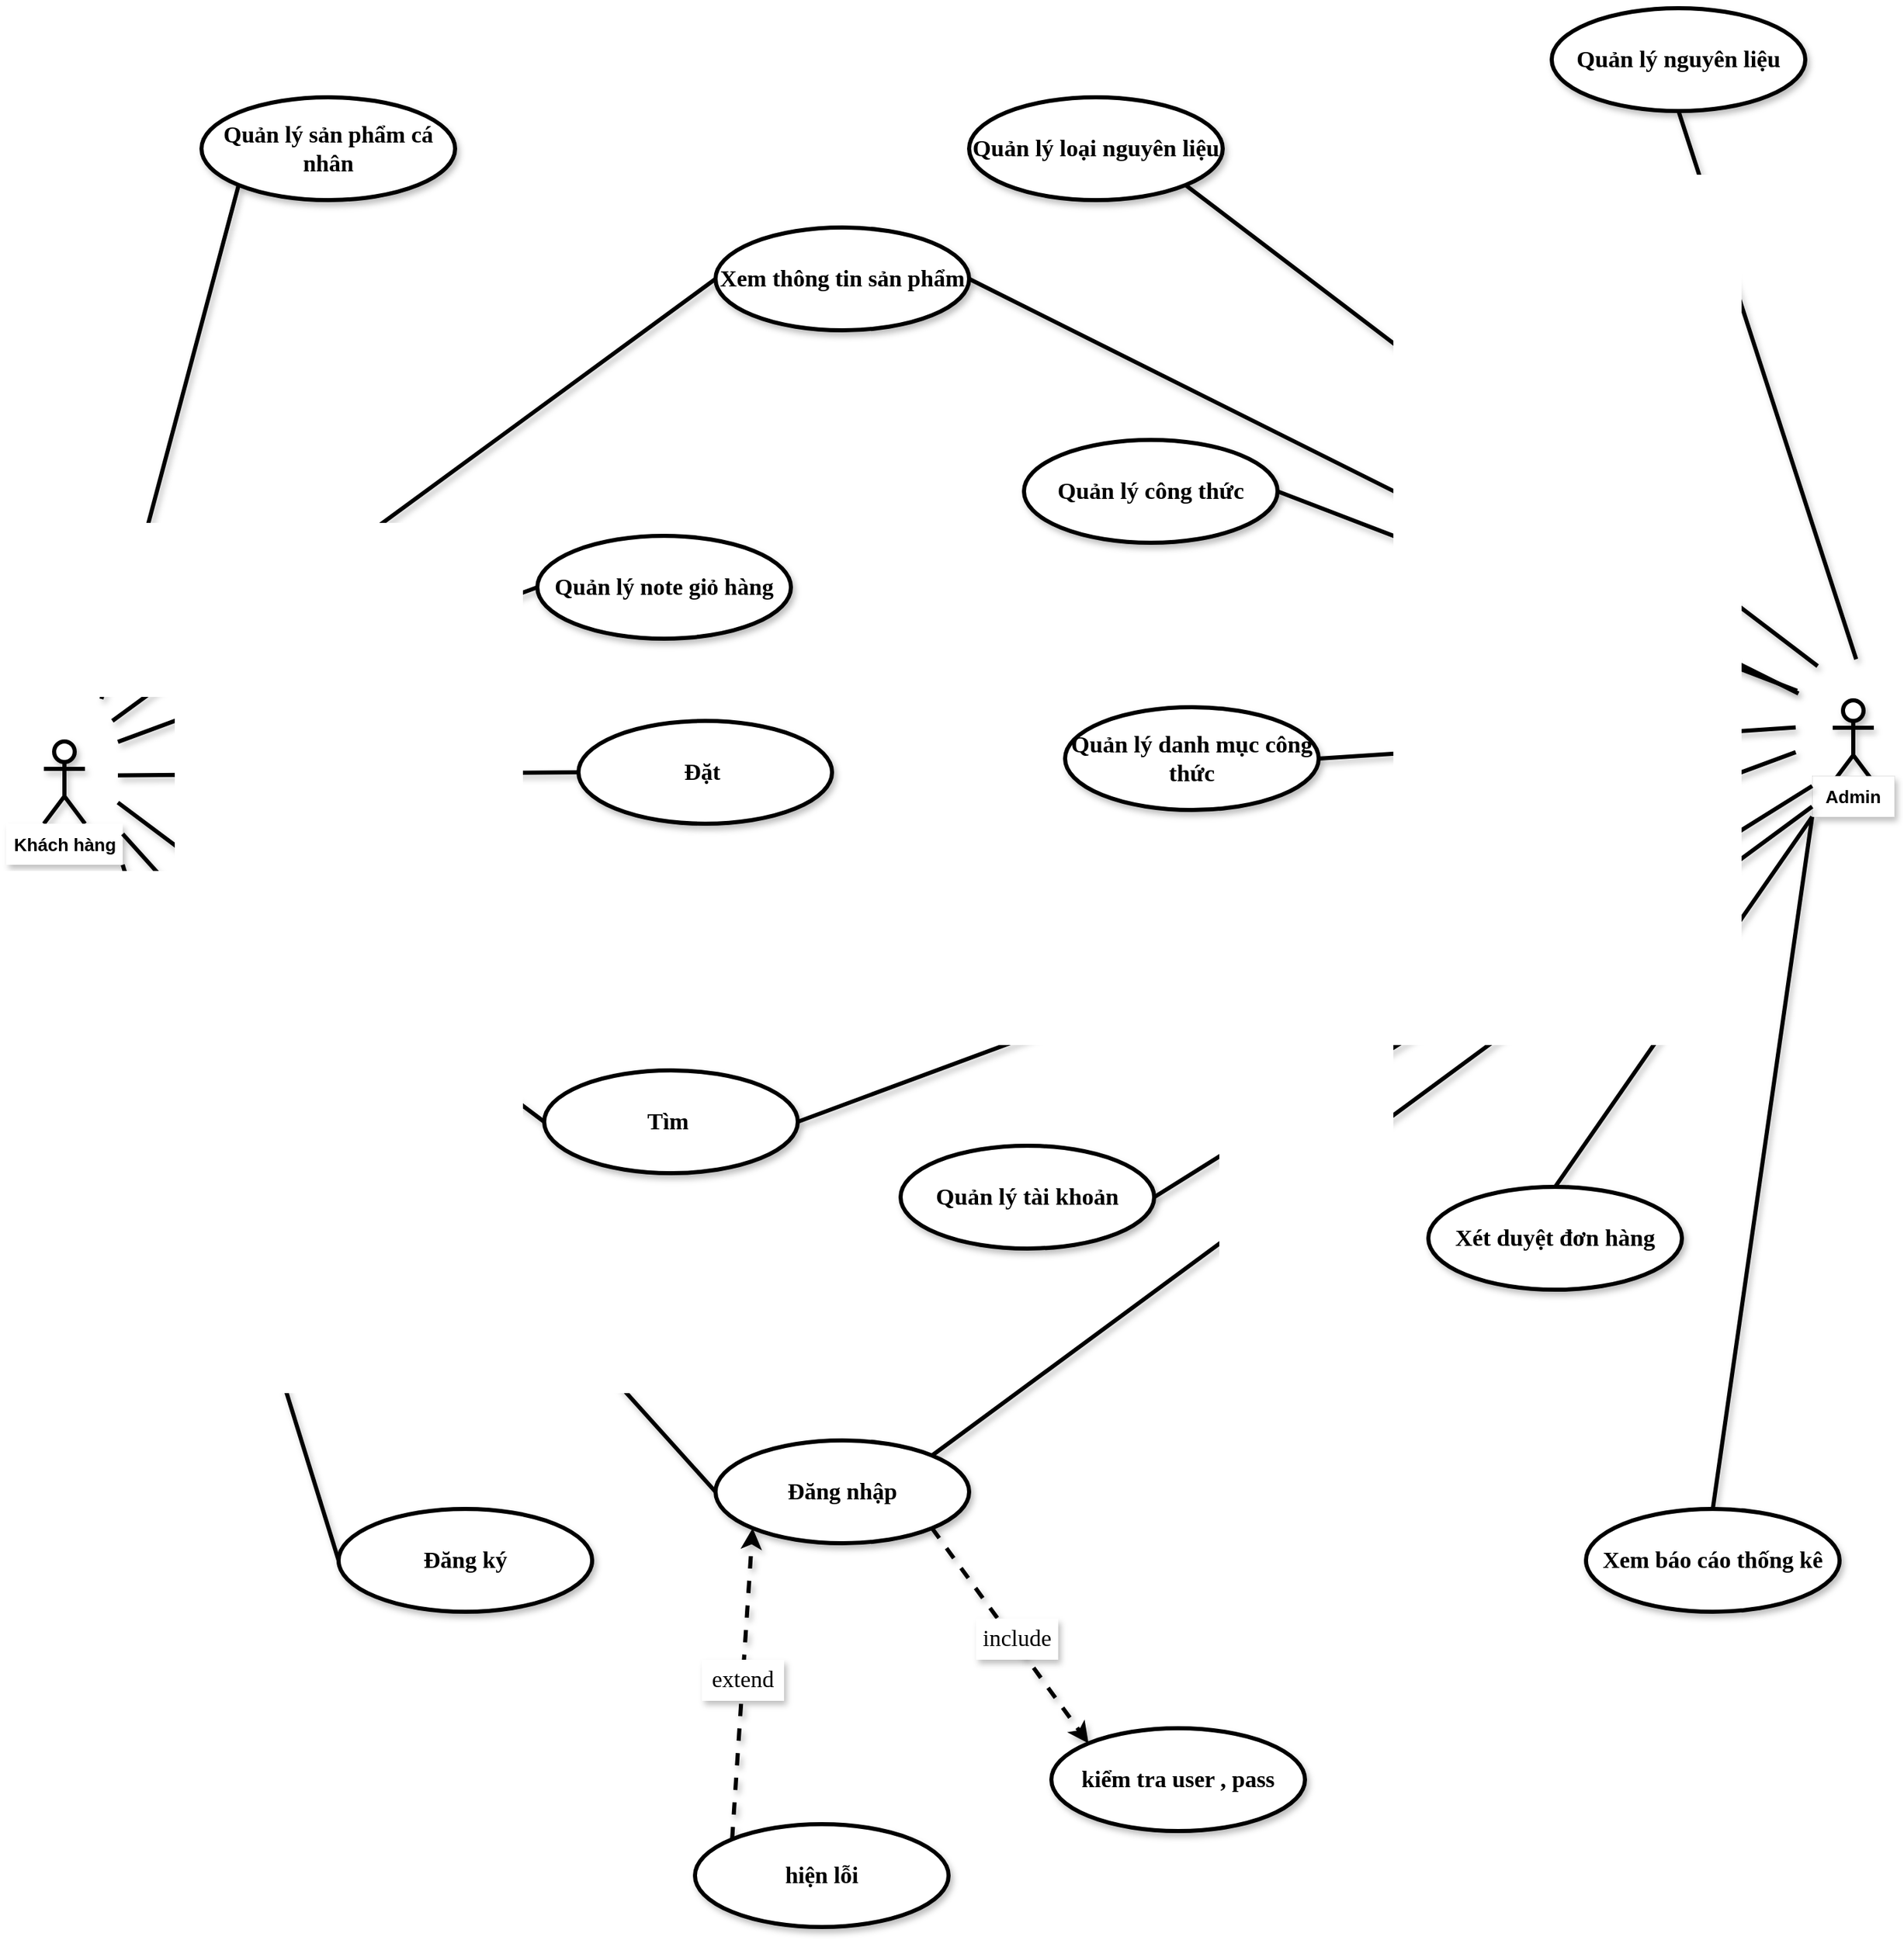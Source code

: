 <mxfile version="19.0.3" type="device"><diagram id="8lL70AMn5T4ZcIzXcTYy" name="Trang-1"><mxGraphModel dx="3142" dy="2148" grid="1" gridSize="5" guides="1" tooltips="1" connect="1" arrows="1" fold="1" page="1" pageScale="1" pageWidth="1100" pageHeight="850" background="none" math="0" shadow="0"><root><mxCell id="0"/><mxCell id="1" parent="0"/><mxCell id="1I2ee11h4pu5BdLgu30u-12" value="Actor" style="shape=umlActor;verticalLabelPosition=bottom;verticalAlign=top;html=1;outlineConnect=0;gradientColor=#ffffff;shadow=1;sketch=0;strokeWidth=3;perimeterSpacing=3;points=[[0.7,1,0,0,51],[1,0,0,9,-28],[1,0,0,17,-12],[1,0.05,0,21,0],[1,0.42,0,21,0],[1,0.72,0,21,0],[1,1,0,3,36],[1,1,0,15,13]];" vertex="1" parent="1"><mxGeometry x="-55" y="460" width="30" height="60" as="geometry"/></mxCell><mxCell id="1I2ee11h4pu5BdLgu30u-13" value="Actor" style="shape=umlActor;verticalLabelPosition=bottom;verticalAlign=top;html=1;outlineConnect=0;shadow=1;sketch=0;strokeWidth=3;fillColor=#FFFFFF;gradientColor=#ffffff;points=[[0,0,0,-26,-7],[0,0,0,-11,-25],[0,0.33,0,-27,0],[0,0.63,0,-27,0],[0,1,0,-20,3],[0,1,0,-14,19],[0,1,0,-11,31],[0.57,0,0,0,-30]];" vertex="1" parent="1"><mxGeometry x="1250" y="430" width="30" height="60" as="geometry"/></mxCell><mxCell id="1I2ee11h4pu5BdLgu30u-14" value="&lt;span style=&quot;font-size: 13px;&quot;&gt;&lt;b&gt;Khách hàng&lt;/b&gt;&lt;/span&gt;" style="text;html=1;align=center;verticalAlign=middle;whiteSpace=wrap;rounded=0;shadow=1;sketch=0;fillColor=default;" vertex="1" parent="1"><mxGeometry x="-82.5" y="520" width="85" height="30" as="geometry"/></mxCell><mxCell id="1I2ee11h4pu5BdLgu30u-15" value="Admin" style="text;html=1;strokeColor=default;fillColor=default;align=center;verticalAlign=middle;whiteSpace=wrap;rounded=0;shadow=1;sketch=0;fontSize=13;strokeWidth=0;gradientColor=#ffffff;fontStyle=1" vertex="1" parent="1"><mxGeometry x="1235" y="485" width="60" height="30" as="geometry"/></mxCell><mxCell id="1I2ee11h4pu5BdLgu30u-26" style="edgeStyle=none;rounded=0;orthogonalLoop=1;jettySize=auto;html=1;exitX=0;exitY=0.5;exitDx=0;exitDy=0;fontFamily=Times New Roman;fontSize=13;strokeWidth=3;shadow=1;spacing=1;endArrow=none;endFill=0;entryX=1;entryY=0.72;entryDx=21;entryDy=0;entryPerimeter=0;" edge="1" parent="1" source="1I2ee11h4pu5BdLgu30u-18" target="1I2ee11h4pu5BdLgu30u-12"><mxGeometry relative="1" as="geometry"><mxPoint x="45" y="515" as="targetPoint"/><Array as="points"/></mxGeometry></mxCell><mxCell id="1I2ee11h4pu5BdLgu30u-54" style="edgeStyle=none;rounded=0;orthogonalLoop=1;jettySize=auto;html=1;exitX=1;exitY=0.5;exitDx=0;exitDy=0;shadow=1;fontFamily=Times New Roman;fontSize=17;endArrow=none;endFill=0;strokeWidth=3;entryX=0;entryY=0.63;entryDx=-27;entryDy=0;entryPerimeter=0;" edge="1" parent="1" source="1I2ee11h4pu5BdLgu30u-18" target="1I2ee11h4pu5BdLgu30u-13"><mxGeometry relative="1" as="geometry"><mxPoint x="940" y="535.0" as="targetPoint"/></mxGeometry></mxCell><mxCell id="1I2ee11h4pu5BdLgu30u-18" value="Tìm&amp;nbsp;" style="ellipse;whiteSpace=wrap;html=1;align=center;newEdgeStyle={&quot;edgeStyle&quot;:&quot;entityRelationEdgeStyle&quot;,&quot;startArrow&quot;:&quot;none&quot;,&quot;endArrow&quot;:&quot;none&quot;,&quot;segment&quot;:10,&quot;curved&quot;:1};treeFolding=1;treeMoving=1;shadow=1;sketch=0;fontFamily=Times New Roman;fontSize=17;strokeColor=default;strokeWidth=3;fillColor=default;gradientColor=#ffffff;fontStyle=1" vertex="1" parent="1"><mxGeometry x="310" y="700" width="185" height="75" as="geometry"/></mxCell><mxCell id="1I2ee11h4pu5BdLgu30u-44" style="edgeStyle=none;rounded=0;orthogonalLoop=1;jettySize=auto;html=1;exitX=0;exitY=0.5;exitDx=0;exitDy=0;shadow=1;fontFamily=Times New Roman;fontSize=17;endArrow=none;endFill=0;strokeWidth=3;entryX=1;entryY=1;entryDx=0;entryDy=0;" edge="1" parent="1" source="1I2ee11h4pu5BdLgu30u-21" target="1I2ee11h4pu5BdLgu30u-14"><mxGeometry relative="1" as="geometry"><mxPoint x="75" y="565.0" as="targetPoint"/></mxGeometry></mxCell><mxCell id="1I2ee11h4pu5BdLgu30u-21" value="Đăng ký" style="ellipse;whiteSpace=wrap;html=1;align=center;newEdgeStyle={&quot;edgeStyle&quot;:&quot;entityRelationEdgeStyle&quot;,&quot;startArrow&quot;:&quot;none&quot;,&quot;endArrow&quot;:&quot;none&quot;,&quot;segment&quot;:10,&quot;curved&quot;:1};treeFolding=1;treeMoving=1;shadow=1;sketch=0;fontFamily=Times New Roman;fontSize=17;strokeColor=default;strokeWidth=3;fillColor=default;gradientColor=#ffffff;fontStyle=1" vertex="1" parent="1"><mxGeometry x="160" y="1020" width="185" height="75" as="geometry"/></mxCell><mxCell id="1I2ee11h4pu5BdLgu30u-27" style="edgeStyle=none;rounded=0;orthogonalLoop=1;jettySize=auto;html=1;exitX=0;exitY=0.5;exitDx=0;exitDy=0;shadow=1;fontFamily=Times New Roman;fontSize=13;endArrow=none;endFill=0;strokeWidth=3;entryX=1;entryY=0.42;entryDx=21;entryDy=0;entryPerimeter=0;" edge="1" parent="1" source="1I2ee11h4pu5BdLgu30u-22" target="1I2ee11h4pu5BdLgu30u-12"><mxGeometry relative="1" as="geometry"><mxPoint x="70" y="490" as="targetPoint"/></mxGeometry></mxCell><mxCell id="1I2ee11h4pu5BdLgu30u-22" value="Đặt&amp;nbsp;" style="ellipse;whiteSpace=wrap;html=1;align=center;newEdgeStyle={&quot;edgeStyle&quot;:&quot;entityRelationEdgeStyle&quot;,&quot;startArrow&quot;:&quot;none&quot;,&quot;endArrow&quot;:&quot;none&quot;,&quot;segment&quot;:10,&quot;curved&quot;:1};treeFolding=1;treeMoving=1;shadow=1;sketch=0;fontFamily=Times New Roman;fontSize=17;strokeColor=default;strokeWidth=3;fillColor=default;gradientColor=#ffffff;fontStyle=1" vertex="1" parent="1"><mxGeometry x="335" y="445" width="185" height="75" as="geometry"/></mxCell><mxCell id="1I2ee11h4pu5BdLgu30u-43" style="edgeStyle=none;rounded=0;orthogonalLoop=1;jettySize=auto;html=1;exitX=0;exitY=0.5;exitDx=0;exitDy=0;shadow=1;fontFamily=Times New Roman;fontSize=17;endArrow=none;endFill=0;strokeWidth=3;entryX=1;entryY=0.05;entryDx=21;entryDy=0;entryPerimeter=0;" edge="1" parent="1" source="1I2ee11h4pu5BdLgu30u-23" target="1I2ee11h4pu5BdLgu30u-12"><mxGeometry relative="1" as="geometry"><mxPoint x="75" y="465.0" as="targetPoint"/></mxGeometry></mxCell><mxCell id="1I2ee11h4pu5BdLgu30u-23" value="Quản lý note giỏ hàng" style="ellipse;whiteSpace=wrap;html=1;align=center;newEdgeStyle={&quot;edgeStyle&quot;:&quot;entityRelationEdgeStyle&quot;,&quot;startArrow&quot;:&quot;none&quot;,&quot;endArrow&quot;:&quot;none&quot;,&quot;segment&quot;:10,&quot;curved&quot;:1};treeFolding=1;treeMoving=1;shadow=1;sketch=0;fontFamily=Times New Roman;fontSize=17;strokeColor=default;strokeWidth=3;fillColor=default;gradientColor=#ffffff;fontStyle=1" vertex="1" parent="1"><mxGeometry x="305" y="310" width="185" height="75" as="geometry"/></mxCell><mxCell id="1I2ee11h4pu5BdLgu30u-42" style="edgeStyle=none;rounded=0;orthogonalLoop=1;jettySize=auto;html=1;exitX=0;exitY=0.5;exitDx=0;exitDy=0;entryX=1;entryY=0;entryDx=17;entryDy=-12;entryPerimeter=0;shadow=1;fontFamily=Times New Roman;fontSize=17;endArrow=none;endFill=0;strokeWidth=3;" edge="1" parent="1" source="1I2ee11h4pu5BdLgu30u-24" target="1I2ee11h4pu5BdLgu30u-12"><mxGeometry relative="1" as="geometry"/></mxCell><mxCell id="1I2ee11h4pu5BdLgu30u-68" style="edgeStyle=none;rounded=0;orthogonalLoop=1;jettySize=auto;html=1;exitX=1;exitY=0.5;exitDx=0;exitDy=0;shadow=1;fontFamily=Times New Roman;fontSize=17;endArrow=none;endFill=0;strokeWidth=3;startArrow=none;startFill=0;" edge="1" parent="1" source="1I2ee11h4pu5BdLgu30u-24"><mxGeometry relative="1" as="geometry"><mxPoint x="1225" y="425" as="targetPoint"/></mxGeometry></mxCell><mxCell id="1I2ee11h4pu5BdLgu30u-24" value="Xem thông tin sản phẩm" style="ellipse;whiteSpace=wrap;html=1;align=center;newEdgeStyle={&quot;edgeStyle&quot;:&quot;entityRelationEdgeStyle&quot;,&quot;startArrow&quot;:&quot;none&quot;,&quot;endArrow&quot;:&quot;none&quot;,&quot;segment&quot;:10,&quot;curved&quot;:1};treeFolding=1;treeMoving=1;shadow=1;sketch=0;fontFamily=Times New Roman;fontSize=17;strokeColor=default;strokeWidth=3;fillColor=default;gradientColor=#ffffff;fontStyle=1" vertex="1" parent="1"><mxGeometry x="435" y="85" width="185" height="75" as="geometry"/></mxCell><mxCell id="1I2ee11h4pu5BdLgu30u-41" style="edgeStyle=none;rounded=0;orthogonalLoop=1;jettySize=auto;html=1;exitX=0;exitY=1;exitDx=0;exitDy=0;shadow=1;fontFamily=Times New Roman;fontSize=17;endArrow=none;endFill=0;strokeWidth=3;entryX=1;entryY=0;entryDx=9;entryDy=-28;entryPerimeter=0;" edge="1" parent="1" source="1I2ee11h4pu5BdLgu30u-25" target="1I2ee11h4pu5BdLgu30u-12"><mxGeometry relative="1" as="geometry"><mxPoint x="60" y="435" as="targetPoint"/></mxGeometry></mxCell><mxCell id="1I2ee11h4pu5BdLgu30u-25" value="Quản lý sản phẩm cá nhân" style="ellipse;whiteSpace=wrap;html=1;align=center;newEdgeStyle={&quot;edgeStyle&quot;:&quot;entityRelationEdgeStyle&quot;,&quot;startArrow&quot;:&quot;none&quot;,&quot;endArrow&quot;:&quot;none&quot;,&quot;segment&quot;:10,&quot;curved&quot;:1};treeFolding=1;treeMoving=1;shadow=1;sketch=0;fontFamily=Times New Roman;fontSize=17;strokeColor=default;strokeWidth=3;fillColor=default;gradientColor=#ffffff;fontStyle=1" vertex="1" parent="1"><mxGeometry x="60" y="-10" width="185" height="75" as="geometry"/></mxCell><mxCell id="1I2ee11h4pu5BdLgu30u-50" style="edgeStyle=none;rounded=0;orthogonalLoop=1;jettySize=auto;html=1;exitX=0.5;exitY=0;exitDx=0;exitDy=0;shadow=1;fontFamily=Times New Roman;fontSize=17;endArrow=none;endFill=0;strokeWidth=3;entryX=0;entryY=1;entryDx=0;entryDy=0;" edge="1" parent="1" source="1I2ee11h4pu5BdLgu30u-33" target="1I2ee11h4pu5BdLgu30u-15"><mxGeometry relative="1" as="geometry"><mxPoint x="980" y="570.0" as="targetPoint"/></mxGeometry></mxCell><mxCell id="1I2ee11h4pu5BdLgu30u-33" value="&lt;span style=&quot;font-size:13.0pt;line-height:&lt;br/&gt;115%;font-family:&amp;quot;Times New Roman&amp;quot;,serif;mso-fareast-font-family:Calibri;&lt;br/&gt;mso-fareast-theme-font:minor-latin;mso-bidi-theme-font:minor-bidi;mso-ansi-language:&lt;br/&gt;VI;mso-fareast-language:EN-US;mso-bidi-language:AR-SA;mso-bidi-font-weight:&lt;br/&gt;bold&quot; lang=&quot;VI&quot;&gt;Xét duyệt đơn hàng&lt;/span&gt;" style="ellipse;whiteSpace=wrap;html=1;align=center;newEdgeStyle={&quot;edgeStyle&quot;:&quot;entityRelationEdgeStyle&quot;,&quot;startArrow&quot;:&quot;none&quot;,&quot;endArrow&quot;:&quot;none&quot;,&quot;segment&quot;:10,&quot;curved&quot;:1};treeFolding=1;treeMoving=1;shadow=1;sketch=0;fontFamily=Times New Roman;fontSize=17;strokeColor=default;strokeWidth=3;fillColor=default;gradientColor=#ffffff;fontStyle=1" vertex="1" parent="1"><mxGeometry x="955" y="785" width="185" height="75" as="geometry"/></mxCell><mxCell id="1I2ee11h4pu5BdLgu30u-48" style="edgeStyle=none;rounded=0;orthogonalLoop=1;jettySize=auto;html=1;exitX=0.5;exitY=1;exitDx=0;exitDy=0;shadow=1;fontFamily=Times New Roman;fontSize=17;endArrow=none;endFill=0;strokeWidth=3;entryX=0.57;entryY=0;entryDx=0;entryDy=-30;entryPerimeter=0;" edge="1" parent="1" source="1I2ee11h4pu5BdLgu30u-34" target="1I2ee11h4pu5BdLgu30u-13"><mxGeometry relative="1" as="geometry"><mxPoint x="1000" y="430" as="targetPoint"/></mxGeometry></mxCell><mxCell id="1I2ee11h4pu5BdLgu30u-34" value="&lt;span style=&quot;font-size:13.0pt;line-height:115%;&lt;br/&gt;font-family:&amp;quot;Times New Roman&amp;quot;,serif;mso-fareast-font-family:Calibri;mso-fareast-theme-font:&lt;br/&gt;minor-latin;mso-bidi-theme-font:minor-bidi;mso-ansi-language:EN-US;mso-fareast-language:&lt;br/&gt;EN-US;mso-bidi-language:AR-SA;mso-bidi-font-weight:bold&quot;&gt;Quản&lt;/span&gt;&lt;span style=&quot;font-size:13.0pt;line-height:115%;font-family:&amp;quot;Times New Roman&amp;quot;,serif;&lt;br/&gt;mso-fareast-font-family:Calibri;mso-fareast-theme-font:minor-latin;mso-bidi-theme-font:&lt;br/&gt;minor-bidi;mso-ansi-language:VI;mso-fareast-language:EN-US;mso-bidi-language:&lt;br/&gt;AR-SA;mso-bidi-font-weight:bold&quot; lang=&quot;VI&quot;&gt; lý nguyên liệu&lt;/span&gt;" style="ellipse;whiteSpace=wrap;html=1;align=center;newEdgeStyle={&quot;edgeStyle&quot;:&quot;entityRelationEdgeStyle&quot;,&quot;startArrow&quot;:&quot;none&quot;,&quot;endArrow&quot;:&quot;none&quot;,&quot;segment&quot;:10,&quot;curved&quot;:1};treeFolding=1;treeMoving=1;shadow=1;sketch=0;fontFamily=Times New Roman;fontSize=17;strokeColor=default;strokeWidth=3;fillColor=default;gradientColor=#ffffff;fontStyle=1" vertex="1" parent="1"><mxGeometry x="1045" y="-75" width="185" height="75" as="geometry"/></mxCell><mxCell id="1I2ee11h4pu5BdLgu30u-47" style="edgeStyle=none;rounded=0;orthogonalLoop=1;jettySize=auto;html=1;exitX=1;exitY=1;exitDx=0;exitDy=0;shadow=1;fontFamily=Times New Roman;fontSize=17;endArrow=none;endFill=0;strokeWidth=3;entryX=0;entryY=0;entryDx=-11;entryDy=-25;entryPerimeter=0;" edge="1" parent="1" source="1I2ee11h4pu5BdLgu30u-35" target="1I2ee11h4pu5BdLgu30u-13"><mxGeometry relative="1" as="geometry"><mxPoint x="975" y="440" as="targetPoint"/></mxGeometry></mxCell><mxCell id="1I2ee11h4pu5BdLgu30u-35" value="&lt;span style=&quot;font-size:13.0pt;line-height:115%;&lt;br/&gt;font-family:&amp;quot;Times New Roman&amp;quot;,serif;mso-fareast-font-family:Calibri;mso-fareast-theme-font:&lt;br/&gt;minor-latin;mso-bidi-theme-font:minor-bidi;mso-ansi-language:EN-US;mso-fareast-language:&lt;br/&gt;EN-US;mso-bidi-language:AR-SA;mso-bidi-font-weight:bold&quot;&gt;Quản&lt;/span&gt;&lt;span style=&quot;font-size:13.0pt;line-height:115%;font-family:&amp;quot;Times New Roman&amp;quot;,serif;&lt;br/&gt;mso-fareast-font-family:Calibri;mso-fareast-theme-font:minor-latin;mso-bidi-theme-font:&lt;br/&gt;minor-bidi;mso-ansi-language:VI;mso-fareast-language:EN-US;mso-bidi-language:&lt;br/&gt;AR-SA;mso-bidi-font-weight:bold&quot; lang=&quot;VI&quot;&gt; lý loại nguyên liệu&lt;/span&gt;" style="ellipse;whiteSpace=wrap;html=1;align=center;newEdgeStyle={&quot;edgeStyle&quot;:&quot;entityRelationEdgeStyle&quot;,&quot;startArrow&quot;:&quot;none&quot;,&quot;endArrow&quot;:&quot;none&quot;,&quot;segment&quot;:10,&quot;curved&quot;:1};treeFolding=1;treeMoving=1;shadow=1;sketch=0;fontFamily=Times New Roman;fontSize=17;strokeColor=default;strokeWidth=3;fillColor=default;gradientColor=#ffffff;fontStyle=1" vertex="1" parent="1"><mxGeometry x="620" y="-10" width="185" height="75" as="geometry"/></mxCell><mxCell id="1I2ee11h4pu5BdLgu30u-46" style="edgeStyle=none;rounded=0;orthogonalLoop=1;jettySize=auto;html=1;exitX=1;exitY=0.5;exitDx=0;exitDy=0;shadow=1;fontFamily=Times New Roman;fontSize=17;endArrow=none;endFill=0;strokeWidth=3;entryX=0;entryY=0;entryDx=-26;entryDy=-7;entryPerimeter=0;" edge="1" parent="1" source="1I2ee11h4pu5BdLgu30u-36" target="1I2ee11h4pu5BdLgu30u-13"><mxGeometry relative="1" as="geometry"><mxPoint x="960" y="465.0" as="targetPoint"/></mxGeometry></mxCell><mxCell id="1I2ee11h4pu5BdLgu30u-36" value="&lt;span style=&quot;font-size:13.0pt;line-height:115%;&lt;br/&gt;font-family:&amp;quot;Times New Roman&amp;quot;,serif;mso-fareast-font-family:Calibri;mso-fareast-theme-font:&lt;br/&gt;minor-latin;mso-bidi-theme-font:minor-bidi;mso-ansi-language:EN-US;mso-fareast-language:&lt;br/&gt;EN-US;mso-bidi-language:AR-SA;mso-bidi-font-weight:bold&quot;&gt;Quản&lt;/span&gt;&lt;span style=&quot;font-size:13.0pt;line-height:115%;font-family:&amp;quot;Times New Roman&amp;quot;,serif;&lt;br/&gt;mso-fareast-font-family:Calibri;mso-fareast-theme-font:minor-latin;mso-bidi-theme-font:&lt;br/&gt;minor-bidi;mso-ansi-language:VI;mso-fareast-language:EN-US;mso-bidi-language:&lt;br/&gt;AR-SA;mso-bidi-font-weight:bold&quot; lang=&quot;VI&quot;&gt; lý công thức&lt;/span&gt;" style="ellipse;whiteSpace=wrap;html=1;align=center;newEdgeStyle={&quot;edgeStyle&quot;:&quot;entityRelationEdgeStyle&quot;,&quot;startArrow&quot;:&quot;none&quot;,&quot;endArrow&quot;:&quot;none&quot;,&quot;segment&quot;:10,&quot;curved&quot;:1};treeFolding=1;treeMoving=1;shadow=1;sketch=0;fontFamily=Times New Roman;fontSize=17;strokeColor=default;strokeWidth=3;fillColor=default;gradientColor=#ffffff;fontStyle=1" vertex="1" parent="1"><mxGeometry x="660" y="240" width="185" height="75" as="geometry"/></mxCell><mxCell id="1I2ee11h4pu5BdLgu30u-45" style="edgeStyle=none;rounded=0;orthogonalLoop=1;jettySize=auto;html=1;exitX=1;exitY=0.5;exitDx=0;exitDy=0;shadow=1;fontFamily=Times New Roman;fontSize=17;endArrow=none;endFill=0;strokeWidth=3;entryX=0;entryY=0.33;entryDx=-27;entryDy=0;entryPerimeter=0;" edge="1" parent="1" source="1I2ee11h4pu5BdLgu30u-37" target="1I2ee11h4pu5BdLgu30u-13"><mxGeometry relative="1" as="geometry"><mxPoint x="960" y="505.0" as="targetPoint"/></mxGeometry></mxCell><mxCell id="1I2ee11h4pu5BdLgu30u-37" value="&lt;span style=&quot;font-size:13.0pt;line-height:115%;&lt;br/&gt;font-family:&amp;quot;Times New Roman&amp;quot;,serif;mso-fareast-font-family:Calibri;mso-fareast-theme-font:&lt;br/&gt;minor-latin;mso-bidi-theme-font:minor-bidi;mso-ansi-language:EN-US;mso-fareast-language:&lt;br/&gt;EN-US;mso-bidi-language:AR-SA;mso-bidi-font-weight:bold&quot;&gt;Quản&lt;/span&gt;&lt;span style=&quot;font-size:13.0pt;line-height:115%;font-family:&amp;quot;Times New Roman&amp;quot;,serif;&lt;br/&gt;mso-fareast-font-family:Calibri;mso-fareast-theme-font:minor-latin;mso-bidi-theme-font:&lt;br/&gt;minor-bidi;mso-ansi-language:VI;mso-fareast-language:EN-US;mso-bidi-language:&lt;br/&gt;AR-SA;mso-bidi-font-weight:bold&quot; lang=&quot;VI&quot;&gt; lý danh mục công thức&lt;/span&gt;" style="ellipse;whiteSpace=wrap;html=1;align=center;newEdgeStyle={&quot;edgeStyle&quot;:&quot;entityRelationEdgeStyle&quot;,&quot;startArrow&quot;:&quot;none&quot;,&quot;endArrow&quot;:&quot;none&quot;,&quot;segment&quot;:10,&quot;curved&quot;:1};treeFolding=1;treeMoving=1;shadow=1;sketch=0;fontFamily=Times New Roman;fontSize=17;strokeColor=default;strokeWidth=3;fillColor=default;gradientColor=#ffffff;fontStyle=1" vertex="1" parent="1"><mxGeometry x="690" y="435" width="185" height="75" as="geometry"/></mxCell><mxCell id="1I2ee11h4pu5BdLgu30u-49" style="edgeStyle=none;rounded=0;orthogonalLoop=1;jettySize=auto;html=1;exitX=1;exitY=0.5;exitDx=0;exitDy=0;shadow=1;fontFamily=Times New Roman;fontSize=17;endArrow=none;endFill=0;strokeWidth=3;entryX=0;entryY=0.25;entryDx=0;entryDy=0;" edge="1" parent="1" source="1I2ee11h4pu5BdLgu30u-38" target="1I2ee11h4pu5BdLgu30u-15"><mxGeometry relative="1" as="geometry"><mxPoint x="955" y="545.0" as="targetPoint"/></mxGeometry></mxCell><mxCell id="1I2ee11h4pu5BdLgu30u-38" value="&lt;span style=&quot;font-size:13.0pt;line-height:115%;&lt;br/&gt;font-family:&amp;quot;Times New Roman&amp;quot;,serif;mso-fareast-font-family:Calibri;mso-fareast-theme-font:&lt;br/&gt;minor-latin;mso-bidi-theme-font:minor-bidi;mso-ansi-language:EN-US;mso-fareast-language:&lt;br/&gt;EN-US;mso-bidi-language:AR-SA;mso-bidi-font-weight:bold&quot;&gt;Quản&lt;/span&gt;&lt;span style=&quot;font-size:13.0pt;line-height:115%;font-family:&amp;quot;Times New Roman&amp;quot;,serif;&lt;br/&gt;mso-fareast-font-family:Calibri;mso-fareast-theme-font:minor-latin;mso-bidi-theme-font:&lt;br/&gt;minor-bidi;mso-ansi-language:VI;mso-fareast-language:EN-US;mso-bidi-language:&lt;br/&gt;AR-SA;mso-bidi-font-weight:bold&quot; lang=&quot;VI&quot;&gt; lý tài khoản&lt;/span&gt;" style="ellipse;whiteSpace=wrap;html=1;align=center;newEdgeStyle={&quot;edgeStyle&quot;:&quot;entityRelationEdgeStyle&quot;,&quot;startArrow&quot;:&quot;none&quot;,&quot;endArrow&quot;:&quot;none&quot;,&quot;segment&quot;:10,&quot;curved&quot;:1};treeFolding=1;treeMoving=1;shadow=1;sketch=0;fontFamily=Times New Roman;fontSize=17;strokeColor=default;strokeWidth=3;fillColor=default;gradientColor=#ffffff;fontStyle=1" vertex="1" parent="1"><mxGeometry x="570" y="755" width="185" height="75" as="geometry"/></mxCell><mxCell id="1I2ee11h4pu5BdLgu30u-52" style="edgeStyle=none;rounded=0;orthogonalLoop=1;jettySize=auto;html=1;exitX=1;exitY=0;exitDx=0;exitDy=0;shadow=1;fontFamily=Times New Roman;fontSize=17;endArrow=none;endFill=0;strokeWidth=3;entryX=0;entryY=0.75;entryDx=0;entryDy=0;" edge="1" parent="1" source="1I2ee11h4pu5BdLgu30u-39" target="1I2ee11h4pu5BdLgu30u-15"><mxGeometry relative="1" as="geometry"><mxPoint x="975" y="555.0" as="targetPoint"/></mxGeometry></mxCell><mxCell id="1I2ee11h4pu5BdLgu30u-53" style="edgeStyle=none;rounded=0;orthogonalLoop=1;jettySize=auto;html=1;exitX=0;exitY=0.5;exitDx=0;exitDy=0;shadow=1;fontFamily=Times New Roman;fontSize=17;endArrow=none;endFill=0;strokeWidth=3;entryX=1;entryY=0.25;entryDx=0;entryDy=0;" edge="1" parent="1" source="1I2ee11h4pu5BdLgu30u-39" target="1I2ee11h4pu5BdLgu30u-14"><mxGeometry relative="1" as="geometry"><mxPoint x="120" y="590" as="targetPoint"/></mxGeometry></mxCell><mxCell id="1I2ee11h4pu5BdLgu30u-66" style="edgeStyle=none;rounded=0;orthogonalLoop=1;jettySize=auto;html=1;exitX=1;exitY=1;exitDx=0;exitDy=0;entryX=0;entryY=0;entryDx=0;entryDy=0;shadow=1;dashed=1;fontFamily=Times New Roman;fontSize=17;endArrow=classic;endFill=1;strokeWidth=3;" edge="1" parent="1" source="1I2ee11h4pu5BdLgu30u-39" target="1I2ee11h4pu5BdLgu30u-63"><mxGeometry relative="1" as="geometry"/></mxCell><mxCell id="1I2ee11h4pu5BdLgu30u-39" value="Đăng nhập" style="ellipse;whiteSpace=wrap;html=1;align=center;newEdgeStyle={&quot;edgeStyle&quot;:&quot;entityRelationEdgeStyle&quot;,&quot;startArrow&quot;:&quot;none&quot;,&quot;endArrow&quot;:&quot;none&quot;,&quot;segment&quot;:10,&quot;curved&quot;:1};treeFolding=1;treeMoving=1;shadow=1;sketch=0;fontFamily=Times New Roman;fontSize=17;strokeColor=default;strokeWidth=3;fillColor=default;gradientColor=#ffffff;fontStyle=1" vertex="1" parent="1"><mxGeometry x="435" y="970" width="185" height="75" as="geometry"/></mxCell><mxCell id="1I2ee11h4pu5BdLgu30u-51" style="edgeStyle=none;rounded=0;orthogonalLoop=1;jettySize=auto;html=1;exitX=0.5;exitY=0;exitDx=0;exitDy=0;shadow=1;fontFamily=Times New Roman;fontSize=17;endArrow=none;endFill=0;strokeWidth=3;entryX=0;entryY=1;entryDx=0;entryDy=0;" edge="1" parent="1" source="1I2ee11h4pu5BdLgu30u-40" target="1I2ee11h4pu5BdLgu30u-15"><mxGeometry relative="1" as="geometry"><mxPoint x="1010" y="565.0" as="targetPoint"/></mxGeometry></mxCell><mxCell id="1I2ee11h4pu5BdLgu30u-40" value="Xem báo cáo thống kê" style="ellipse;whiteSpace=wrap;html=1;align=center;newEdgeStyle={&quot;edgeStyle&quot;:&quot;entityRelationEdgeStyle&quot;,&quot;startArrow&quot;:&quot;none&quot;,&quot;endArrow&quot;:&quot;none&quot;,&quot;segment&quot;:10,&quot;curved&quot;:1};treeFolding=1;treeMoving=1;shadow=1;sketch=0;fontFamily=Times New Roman;fontSize=17;strokeColor=default;strokeWidth=3;fillColor=default;gradientColor=#ffffff;fontStyle=1" vertex="1" parent="1"><mxGeometry x="1070" y="1020" width="185" height="75" as="geometry"/></mxCell><mxCell id="1I2ee11h4pu5BdLgu30u-55" style="edgeStyle=none;rounded=0;orthogonalLoop=1;jettySize=auto;html=1;exitX=0;exitY=0.333;exitDx=0;exitDy=0;exitPerimeter=0;shadow=1;fontFamily=Times New Roman;fontSize=17;endArrow=none;endFill=0;strokeWidth=3;" edge="1" parent="1" source="1I2ee11h4pu5BdLgu30u-13" target="1I2ee11h4pu5BdLgu30u-13"><mxGeometry relative="1" as="geometry"/></mxCell><mxCell id="1I2ee11h4pu5BdLgu30u-57" style="edgeStyle=none;rounded=0;orthogonalLoop=1;jettySize=auto;html=1;exitX=0.75;exitY=1;exitDx=0;exitDy=0;shadow=1;fontFamily=Times New Roman;fontSize=17;endArrow=none;endFill=0;strokeWidth=3;" edge="1" parent="1" source="1I2ee11h4pu5BdLgu30u-15" target="1I2ee11h4pu5BdLgu30u-15"><mxGeometry relative="1" as="geometry"/></mxCell><mxCell id="1I2ee11h4pu5BdLgu30u-61" style="edgeStyle=none;rounded=0;orthogonalLoop=1;jettySize=auto;html=1;exitX=0;exitY=0;exitDx=0;exitDy=0;entryX=0;entryY=1;entryDx=0;entryDy=0;shadow=1;dashed=1;fontFamily=Times New Roman;fontSize=17;endArrow=classic;endFill=1;strokeWidth=3;" edge="1" parent="1" source="1I2ee11h4pu5BdLgu30u-59" target="1I2ee11h4pu5BdLgu30u-39"><mxGeometry relative="1" as="geometry"/></mxCell><mxCell id="1I2ee11h4pu5BdLgu30u-59" value="hiện lỗi" style="ellipse;whiteSpace=wrap;html=1;align=center;newEdgeStyle={&quot;edgeStyle&quot;:&quot;entityRelationEdgeStyle&quot;,&quot;startArrow&quot;:&quot;none&quot;,&quot;endArrow&quot;:&quot;none&quot;,&quot;segment&quot;:10,&quot;curved&quot;:1};treeFolding=1;treeMoving=1;shadow=1;sketch=0;fontFamily=Times New Roman;fontSize=17;strokeColor=default;strokeWidth=3;fillColor=default;gradientColor=#ffffff;fontStyle=1" vertex="1" parent="1"><mxGeometry x="420" y="1250" width="185" height="75" as="geometry"/></mxCell><mxCell id="1I2ee11h4pu5BdLgu30u-62" value="extend" style="text;html=1;strokeColor=none;fillColor=default;align=center;verticalAlign=middle;whiteSpace=wrap;rounded=0;shadow=1;sketch=0;fontFamily=Times New Roman;fontSize=17;horizontal=1;" vertex="1" parent="1"><mxGeometry x="425" y="1130" width="60" height="30" as="geometry"/></mxCell><mxCell id="1I2ee11h4pu5BdLgu30u-63" value="kiểm tra user , pass" style="ellipse;whiteSpace=wrap;html=1;align=center;newEdgeStyle={&quot;edgeStyle&quot;:&quot;entityRelationEdgeStyle&quot;,&quot;startArrow&quot;:&quot;none&quot;,&quot;endArrow&quot;:&quot;none&quot;,&quot;segment&quot;:10,&quot;curved&quot;:1};treeFolding=1;treeMoving=1;shadow=1;sketch=0;fontFamily=Times New Roman;fontSize=17;strokeColor=default;strokeWidth=3;fillColor=default;gradientColor=#ffffff;fontStyle=1" vertex="1" parent="1"><mxGeometry x="680" y="1180" width="185" height="75" as="geometry"/></mxCell><mxCell id="1I2ee11h4pu5BdLgu30u-67" value="include" style="text;html=1;strokeColor=none;fillColor=default;align=center;verticalAlign=middle;whiteSpace=wrap;rounded=0;shadow=1;sketch=0;fontFamily=Times New Roman;fontSize=17;" vertex="1" parent="1"><mxGeometry x="625" y="1100" width="60" height="30" as="geometry"/></mxCell></root></mxGraphModel></diagram></mxfile>